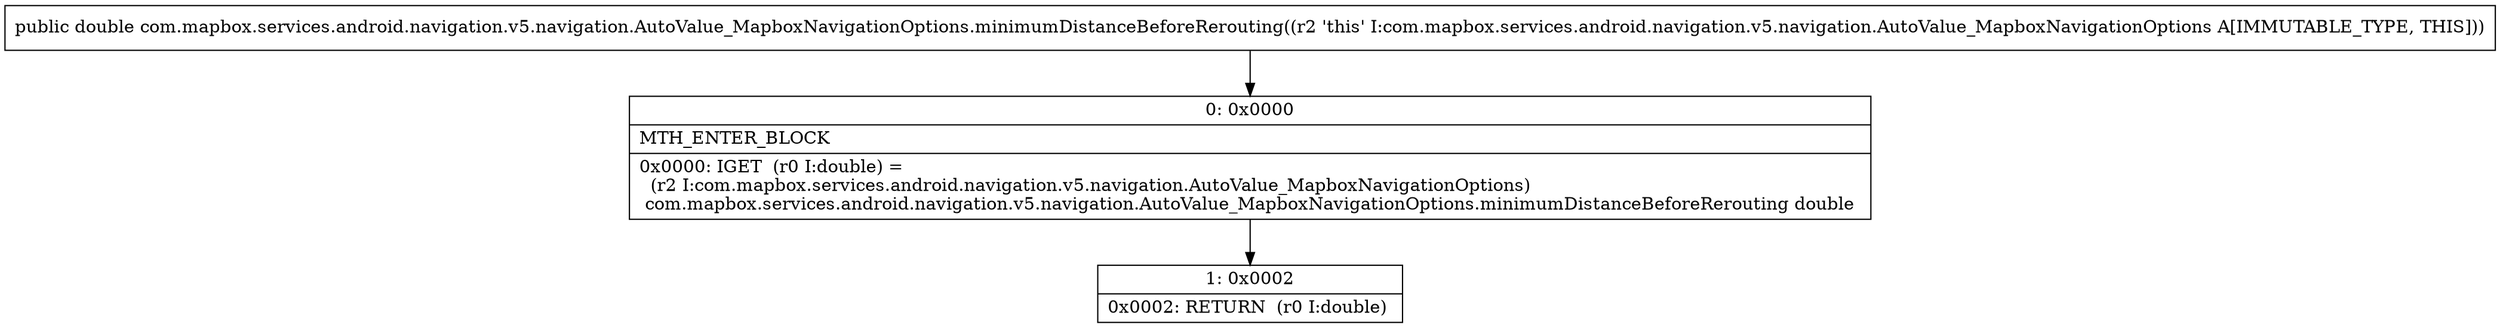 digraph "CFG forcom.mapbox.services.android.navigation.v5.navigation.AutoValue_MapboxNavigationOptions.minimumDistanceBeforeRerouting()D" {
Node_0 [shape=record,label="{0\:\ 0x0000|MTH_ENTER_BLOCK\l|0x0000: IGET  (r0 I:double) = \l  (r2 I:com.mapbox.services.android.navigation.v5.navigation.AutoValue_MapboxNavigationOptions)\l com.mapbox.services.android.navigation.v5.navigation.AutoValue_MapboxNavigationOptions.minimumDistanceBeforeRerouting double \l}"];
Node_1 [shape=record,label="{1\:\ 0x0002|0x0002: RETURN  (r0 I:double) \l}"];
MethodNode[shape=record,label="{public double com.mapbox.services.android.navigation.v5.navigation.AutoValue_MapboxNavigationOptions.minimumDistanceBeforeRerouting((r2 'this' I:com.mapbox.services.android.navigation.v5.navigation.AutoValue_MapboxNavigationOptions A[IMMUTABLE_TYPE, THIS])) }"];
MethodNode -> Node_0;
Node_0 -> Node_1;
}

